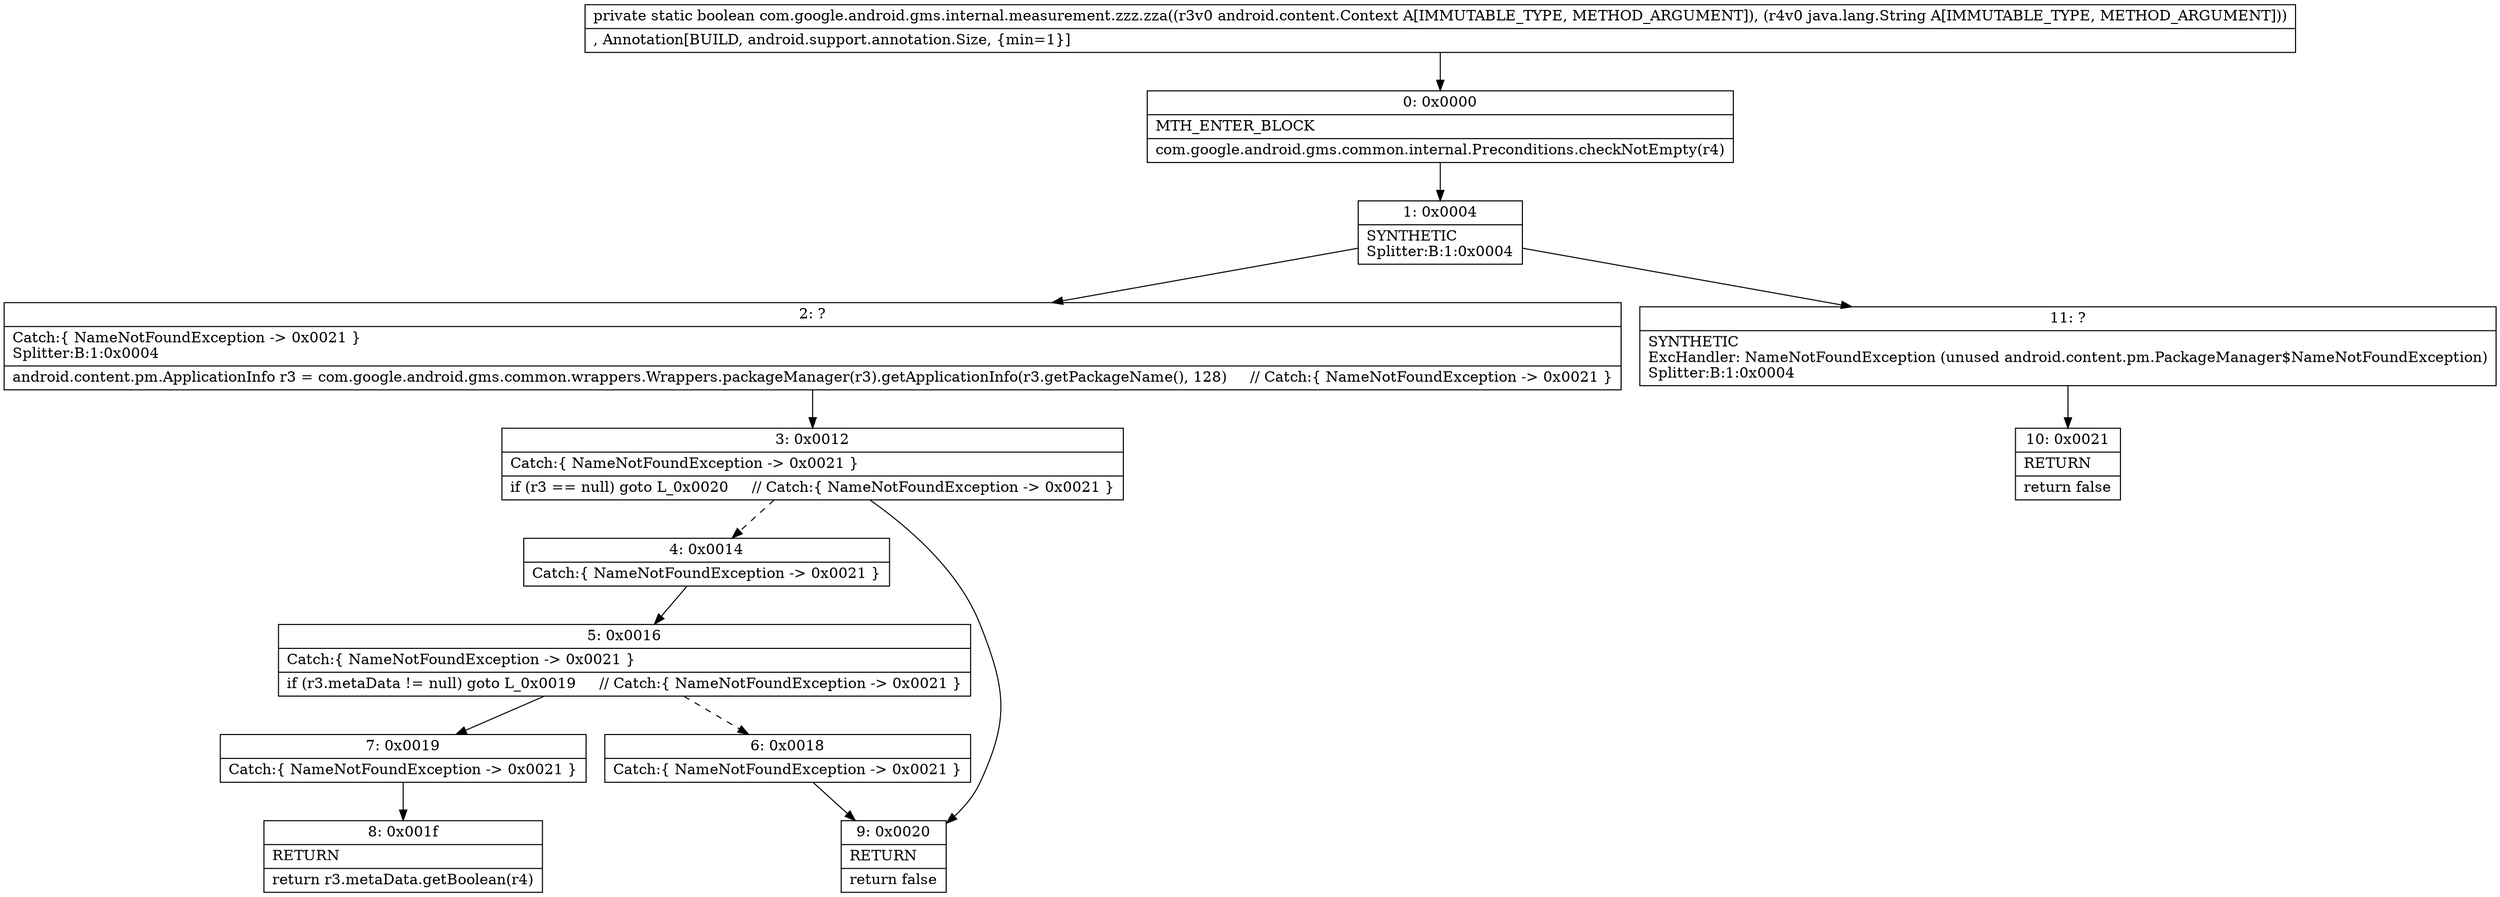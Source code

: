 digraph "CFG forcom.google.android.gms.internal.measurement.zzz.zza(Landroid\/content\/Context;Ljava\/lang\/String;)Z" {
Node_0 [shape=record,label="{0\:\ 0x0000|MTH_ENTER_BLOCK\l|com.google.android.gms.common.internal.Preconditions.checkNotEmpty(r4)\l}"];
Node_1 [shape=record,label="{1\:\ 0x0004|SYNTHETIC\lSplitter:B:1:0x0004\l}"];
Node_2 [shape=record,label="{2\:\ ?|Catch:\{ NameNotFoundException \-\> 0x0021 \}\lSplitter:B:1:0x0004\l|android.content.pm.ApplicationInfo r3 = com.google.android.gms.common.wrappers.Wrappers.packageManager(r3).getApplicationInfo(r3.getPackageName(), 128)     \/\/ Catch:\{ NameNotFoundException \-\> 0x0021 \}\l}"];
Node_3 [shape=record,label="{3\:\ 0x0012|Catch:\{ NameNotFoundException \-\> 0x0021 \}\l|if (r3 == null) goto L_0x0020     \/\/ Catch:\{ NameNotFoundException \-\> 0x0021 \}\l}"];
Node_4 [shape=record,label="{4\:\ 0x0014|Catch:\{ NameNotFoundException \-\> 0x0021 \}\l}"];
Node_5 [shape=record,label="{5\:\ 0x0016|Catch:\{ NameNotFoundException \-\> 0x0021 \}\l|if (r3.metaData != null) goto L_0x0019     \/\/ Catch:\{ NameNotFoundException \-\> 0x0021 \}\l}"];
Node_6 [shape=record,label="{6\:\ 0x0018|Catch:\{ NameNotFoundException \-\> 0x0021 \}\l}"];
Node_7 [shape=record,label="{7\:\ 0x0019|Catch:\{ NameNotFoundException \-\> 0x0021 \}\l}"];
Node_8 [shape=record,label="{8\:\ 0x001f|RETURN\l|return r3.metaData.getBoolean(r4)\l}"];
Node_9 [shape=record,label="{9\:\ 0x0020|RETURN\l|return false\l}"];
Node_10 [shape=record,label="{10\:\ 0x0021|RETURN\l|return false\l}"];
Node_11 [shape=record,label="{11\:\ ?|SYNTHETIC\lExcHandler: NameNotFoundException (unused android.content.pm.PackageManager$NameNotFoundException)\lSplitter:B:1:0x0004\l}"];
MethodNode[shape=record,label="{private static boolean com.google.android.gms.internal.measurement.zzz.zza((r3v0 android.content.Context A[IMMUTABLE_TYPE, METHOD_ARGUMENT]), (r4v0 java.lang.String A[IMMUTABLE_TYPE, METHOD_ARGUMENT]))  | , Annotation[BUILD, android.support.annotation.Size, \{min=1\}]\l}"];
MethodNode -> Node_0;
Node_0 -> Node_1;
Node_1 -> Node_2;
Node_1 -> Node_11;
Node_2 -> Node_3;
Node_3 -> Node_4[style=dashed];
Node_3 -> Node_9;
Node_4 -> Node_5;
Node_5 -> Node_6[style=dashed];
Node_5 -> Node_7;
Node_6 -> Node_9;
Node_7 -> Node_8;
Node_11 -> Node_10;
}

